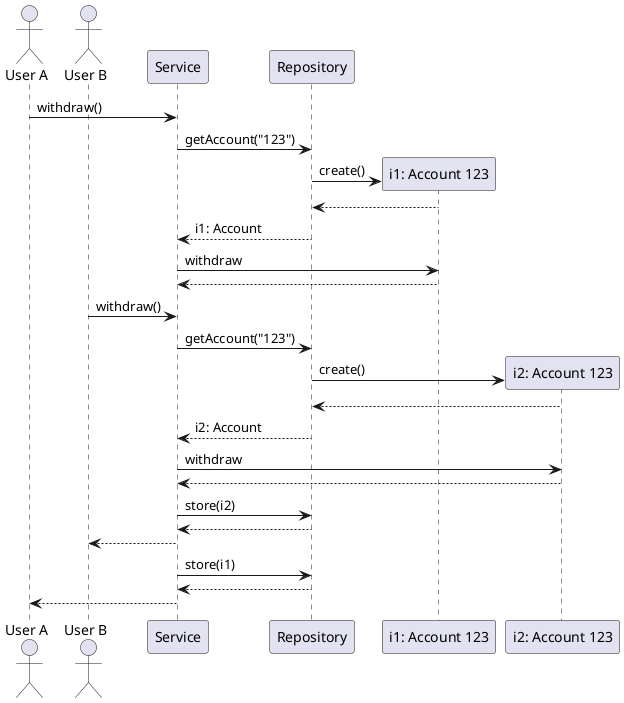 @startuml

actor "User A" as U1
actor "User B" as U2
participant "Service" as S
participant "Repository" as R

U1 -> S: withdraw()
S -> R: getAccount("123")
create   "i1: Account 123" as A1
R -> A1: create()
return
S <-- R: i1: Account
S -> A1: withdraw
return

U2 -> S: withdraw()
S -> R: getAccount("123")
create   "i2: Account 123" as A2
R -> A2: create()
return
S <-- R: i2: Account
S -> A2: withdraw
S <-- A2:

S -> R: store(i2)
return
U2 <-- S:

S -> R: store(i1)
return
U1 <-- S:

@enduml